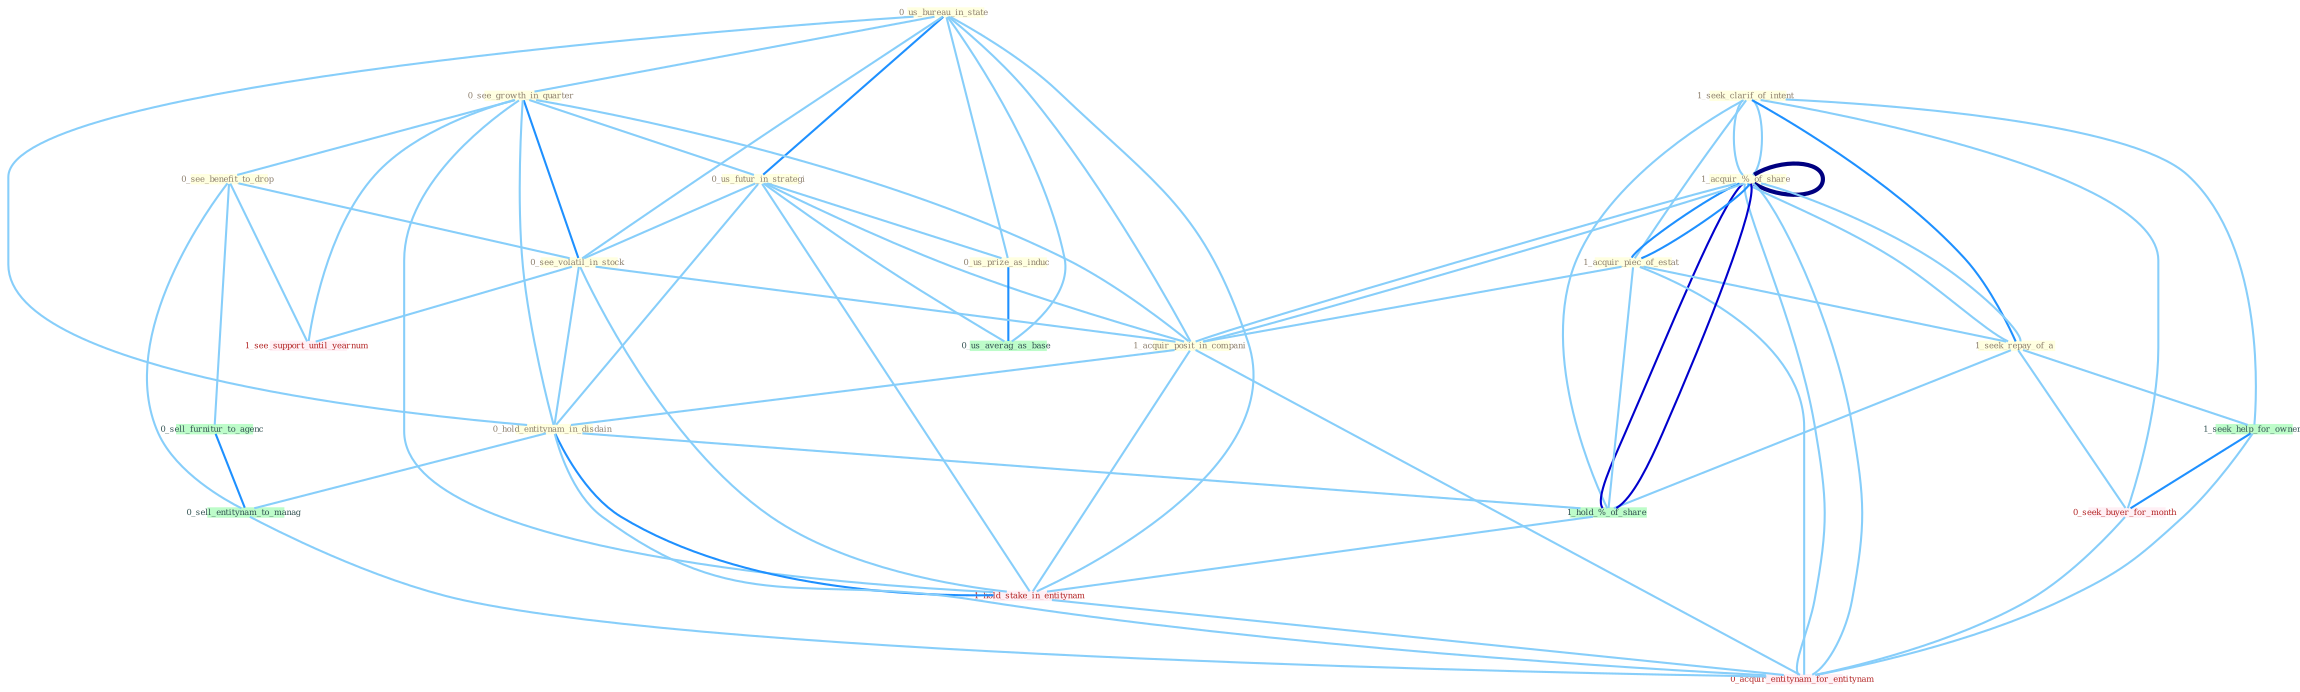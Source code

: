 Graph G{ 
    node
    [shape=polygon,style=filled,width=.5,height=.06,color="#BDFCC9",fixedsize=true,fontsize=4,
    fontcolor="#2f4f4f"];
    {node
    [color="#ffffe0", fontcolor="#8b7d6b"] "1_seek_clarif_of_intent " "0_us_bureau_in_state " "0_see_growth_in_quarter " "0_us_futur_in_strategi " "1_acquir_%_of_share " "1_acquir_piec_of_estat " "0_see_benefit_to_drop " "1_seek_repay_of_a " "0_us_prize_as_induc " "0_see_volatil_in_stock " "1_acquir_posit_in_compani " "0_hold_entitynam_in_disdain "}
{node [color="#fff0f5", fontcolor="#b22222"] "1_hold_stake_in_entitynam " "0_seek_buyer_for_month " "1_see_support_until_yearnum " "0_acquir_entitynam_for_entitynam "}
edge [color="#B0E2FF"];

	"1_seek_clarif_of_intent " -- "1_acquir_%_of_share " [w="1", color="#87cefa" ];
	"1_seek_clarif_of_intent " -- "1_acquir_piec_of_estat " [w="1", color="#87cefa" ];
	"1_seek_clarif_of_intent " -- "1_seek_repay_of_a " [w="2", color="#1e90ff" , len=0.8];
	"1_seek_clarif_of_intent " -- "1_hold_%_of_share " [w="1", color="#87cefa" ];
	"1_seek_clarif_of_intent " -- "1_seek_help_for_owner " [w="1", color="#87cefa" ];
	"1_seek_clarif_of_intent " -- "0_seek_buyer_for_month " [w="1", color="#87cefa" ];
	"1_seek_clarif_of_intent " -- "1_acquir_%_of_share " [w="1", color="#87cefa" ];
	"0_us_bureau_in_state " -- "0_see_growth_in_quarter " [w="1", color="#87cefa" ];
	"0_us_bureau_in_state " -- "0_us_futur_in_strategi " [w="2", color="#1e90ff" , len=0.8];
	"0_us_bureau_in_state " -- "0_us_prize_as_induc " [w="1", color="#87cefa" ];
	"0_us_bureau_in_state " -- "0_see_volatil_in_stock " [w="1", color="#87cefa" ];
	"0_us_bureau_in_state " -- "1_acquir_posit_in_compani " [w="1", color="#87cefa" ];
	"0_us_bureau_in_state " -- "0_hold_entitynam_in_disdain " [w="1", color="#87cefa" ];
	"0_us_bureau_in_state " -- "1_hold_stake_in_entitynam " [w="1", color="#87cefa" ];
	"0_us_bureau_in_state " -- "0_us_averag_as_base " [w="1", color="#87cefa" ];
	"0_see_growth_in_quarter " -- "0_us_futur_in_strategi " [w="1", color="#87cefa" ];
	"0_see_growth_in_quarter " -- "0_see_benefit_to_drop " [w="1", color="#87cefa" ];
	"0_see_growth_in_quarter " -- "0_see_volatil_in_stock " [w="2", color="#1e90ff" , len=0.8];
	"0_see_growth_in_quarter " -- "1_acquir_posit_in_compani " [w="1", color="#87cefa" ];
	"0_see_growth_in_quarter " -- "0_hold_entitynam_in_disdain " [w="1", color="#87cefa" ];
	"0_see_growth_in_quarter " -- "1_hold_stake_in_entitynam " [w="1", color="#87cefa" ];
	"0_see_growth_in_quarter " -- "1_see_support_until_yearnum " [w="1", color="#87cefa" ];
	"0_us_futur_in_strategi " -- "0_us_prize_as_induc " [w="1", color="#87cefa" ];
	"0_us_futur_in_strategi " -- "0_see_volatil_in_stock " [w="1", color="#87cefa" ];
	"0_us_futur_in_strategi " -- "1_acquir_posit_in_compani " [w="1", color="#87cefa" ];
	"0_us_futur_in_strategi " -- "0_hold_entitynam_in_disdain " [w="1", color="#87cefa" ];
	"0_us_futur_in_strategi " -- "1_hold_stake_in_entitynam " [w="1", color="#87cefa" ];
	"0_us_futur_in_strategi " -- "0_us_averag_as_base " [w="1", color="#87cefa" ];
	"1_acquir_%_of_share " -- "1_acquir_piec_of_estat " [w="2", color="#1e90ff" , len=0.8];
	"1_acquir_%_of_share " -- "1_seek_repay_of_a " [w="1", color="#87cefa" ];
	"1_acquir_%_of_share " -- "1_acquir_posit_in_compani " [w="1", color="#87cefa" ];
	"1_acquir_%_of_share " -- "1_hold_%_of_share " [w="3", color="#0000cd" , len=0.6];
	"1_acquir_%_of_share " -- "1_acquir_%_of_share " [w="4", style=bold, color="#000080", len=0.4];
	"1_acquir_%_of_share " -- "0_acquir_entitynam_for_entitynam " [w="1", color="#87cefa" ];
	"1_acquir_piec_of_estat " -- "1_seek_repay_of_a " [w="1", color="#87cefa" ];
	"1_acquir_piec_of_estat " -- "1_acquir_posit_in_compani " [w="1", color="#87cefa" ];
	"1_acquir_piec_of_estat " -- "1_hold_%_of_share " [w="1", color="#87cefa" ];
	"1_acquir_piec_of_estat " -- "1_acquir_%_of_share " [w="2", color="#1e90ff" , len=0.8];
	"1_acquir_piec_of_estat " -- "0_acquir_entitynam_for_entitynam " [w="1", color="#87cefa" ];
	"0_see_benefit_to_drop " -- "0_see_volatil_in_stock " [w="1", color="#87cefa" ];
	"0_see_benefit_to_drop " -- "1_see_support_until_yearnum " [w="1", color="#87cefa" ];
	"0_see_benefit_to_drop " -- "0_sell_furnitur_to_agenc " [w="1", color="#87cefa" ];
	"0_see_benefit_to_drop " -- "0_sell_entitynam_to_manag " [w="1", color="#87cefa" ];
	"1_seek_repay_of_a " -- "1_hold_%_of_share " [w="1", color="#87cefa" ];
	"1_seek_repay_of_a " -- "1_seek_help_for_owner " [w="1", color="#87cefa" ];
	"1_seek_repay_of_a " -- "0_seek_buyer_for_month " [w="1", color="#87cefa" ];
	"1_seek_repay_of_a " -- "1_acquir_%_of_share " [w="1", color="#87cefa" ];
	"0_us_prize_as_induc " -- "0_us_averag_as_base " [w="2", color="#1e90ff" , len=0.8];
	"0_see_volatil_in_stock " -- "1_acquir_posit_in_compani " [w="1", color="#87cefa" ];
	"0_see_volatil_in_stock " -- "0_hold_entitynam_in_disdain " [w="1", color="#87cefa" ];
	"0_see_volatil_in_stock " -- "1_hold_stake_in_entitynam " [w="1", color="#87cefa" ];
	"0_see_volatil_in_stock " -- "1_see_support_until_yearnum " [w="1", color="#87cefa" ];
	"1_acquir_posit_in_compani " -- "0_hold_entitynam_in_disdain " [w="1", color="#87cefa" ];
	"1_acquir_posit_in_compani " -- "1_hold_stake_in_entitynam " [w="1", color="#87cefa" ];
	"1_acquir_posit_in_compani " -- "1_acquir_%_of_share " [w="1", color="#87cefa" ];
	"1_acquir_posit_in_compani " -- "0_acquir_entitynam_for_entitynam " [w="1", color="#87cefa" ];
	"0_hold_entitynam_in_disdain " -- "1_hold_%_of_share " [w="1", color="#87cefa" ];
	"0_hold_entitynam_in_disdain " -- "1_hold_stake_in_entitynam " [w="2", color="#1e90ff" , len=0.8];
	"0_hold_entitynam_in_disdain " -- "0_sell_entitynam_to_manag " [w="1", color="#87cefa" ];
	"0_hold_entitynam_in_disdain " -- "0_acquir_entitynam_for_entitynam " [w="1", color="#87cefa" ];
	"1_hold_%_of_share " -- "1_hold_stake_in_entitynam " [w="1", color="#87cefa" ];
	"1_hold_%_of_share " -- "1_acquir_%_of_share " [w="3", color="#0000cd" , len=0.6];
	"1_hold_stake_in_entitynam " -- "0_acquir_entitynam_for_entitynam " [w="1", color="#87cefa" ];
	"1_seek_help_for_owner " -- "0_seek_buyer_for_month " [w="2", color="#1e90ff" , len=0.8];
	"1_seek_help_for_owner " -- "0_acquir_entitynam_for_entitynam " [w="1", color="#87cefa" ];
	"0_seek_buyer_for_month " -- "0_acquir_entitynam_for_entitynam " [w="1", color="#87cefa" ];
	"1_acquir_%_of_share " -- "0_acquir_entitynam_for_entitynam " [w="1", color="#87cefa" ];
	"0_sell_furnitur_to_agenc " -- "0_sell_entitynam_to_manag " [w="2", color="#1e90ff" , len=0.8];
	"0_sell_entitynam_to_manag " -- "0_acquir_entitynam_for_entitynam " [w="1", color="#87cefa" ];
}